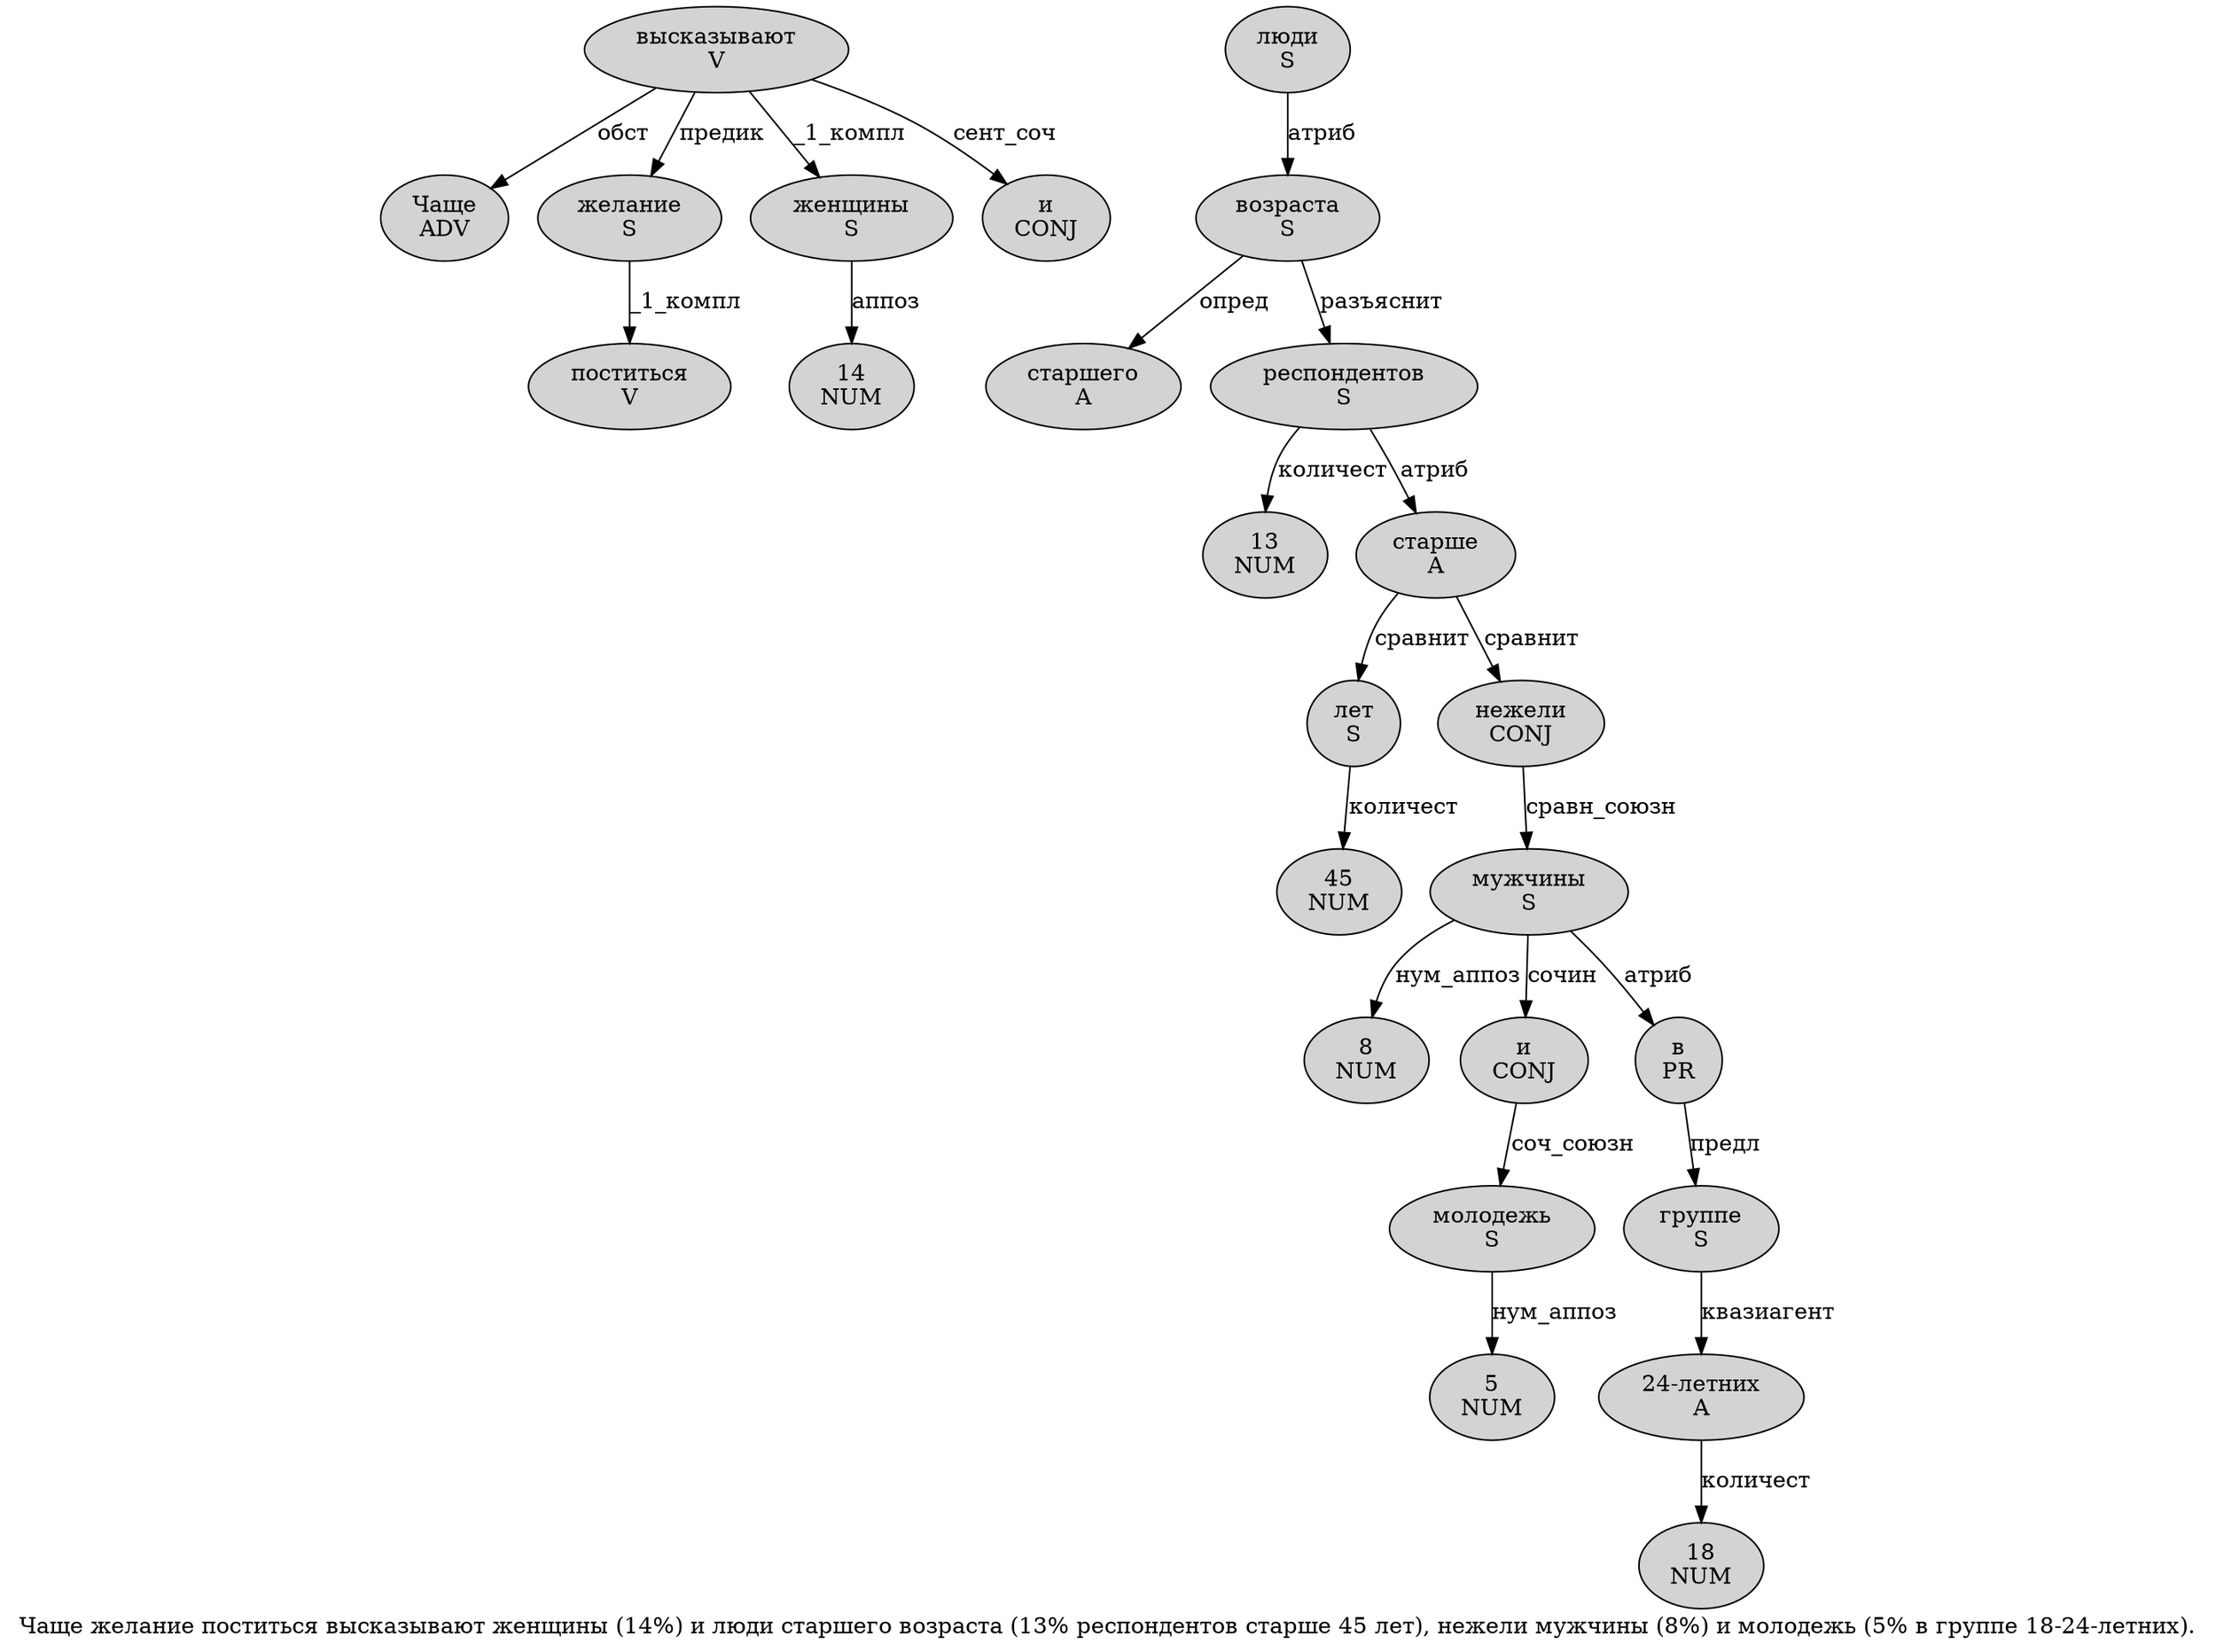 digraph SENTENCE_1627 {
	graph [label="Чаще желание поститься высказывают женщины (14%) и люди старшего возраста (13% респондентов старше 45 лет), нежели мужчины (8%) и молодежь (5% в группе 18-24-летних)."]
	node [style=filled]
		0 [label="Чаще
ADV" color="" fillcolor=lightgray penwidth=1 shape=ellipse]
		1 [label="желание
S" color="" fillcolor=lightgray penwidth=1 shape=ellipse]
		2 [label="поститься
V" color="" fillcolor=lightgray penwidth=1 shape=ellipse]
		3 [label="высказывают
V" color="" fillcolor=lightgray penwidth=1 shape=ellipse]
		4 [label="женщины
S" color="" fillcolor=lightgray penwidth=1 shape=ellipse]
		6 [label="14
NUM" color="" fillcolor=lightgray penwidth=1 shape=ellipse]
		9 [label="и
CONJ" color="" fillcolor=lightgray penwidth=1 shape=ellipse]
		10 [label="люди
S" color="" fillcolor=lightgray penwidth=1 shape=ellipse]
		11 [label="старшего
A" color="" fillcolor=lightgray penwidth=1 shape=ellipse]
		12 [label="возраста
S" color="" fillcolor=lightgray penwidth=1 shape=ellipse]
		14 [label="13
NUM" color="" fillcolor=lightgray penwidth=1 shape=ellipse]
		16 [label="респондентов
S" color="" fillcolor=lightgray penwidth=1 shape=ellipse]
		17 [label="старше
A" color="" fillcolor=lightgray penwidth=1 shape=ellipse]
		18 [label="45
NUM" color="" fillcolor=lightgray penwidth=1 shape=ellipse]
		19 [label="лет
S" color="" fillcolor=lightgray penwidth=1 shape=ellipse]
		22 [label="нежели
CONJ" color="" fillcolor=lightgray penwidth=1 shape=ellipse]
		23 [label="мужчины
S" color="" fillcolor=lightgray penwidth=1 shape=ellipse]
		25 [label="8
NUM" color="" fillcolor=lightgray penwidth=1 shape=ellipse]
		28 [label="и
CONJ" color="" fillcolor=lightgray penwidth=1 shape=ellipse]
		29 [label="молодежь
S" color="" fillcolor=lightgray penwidth=1 shape=ellipse]
		31 [label="5
NUM" color="" fillcolor=lightgray penwidth=1 shape=ellipse]
		33 [label="в
PR" color="" fillcolor=lightgray penwidth=1 shape=ellipse]
		34 [label="группе
S" color="" fillcolor=lightgray penwidth=1 shape=ellipse]
		35 [label="18
NUM" color="" fillcolor=lightgray penwidth=1 shape=ellipse]
		37 [label="24-летних
A" color="" fillcolor=lightgray penwidth=1 shape=ellipse]
			37 -> 35 [label="количест"]
			1 -> 2 [label="_1_компл"]
			28 -> 29 [label="соч_союзн"]
			10 -> 12 [label="атриб"]
			3 -> 0 [label="обст"]
			3 -> 1 [label="предик"]
			3 -> 4 [label="_1_компл"]
			3 -> 9 [label="сент_соч"]
			4 -> 6 [label="аппоз"]
			19 -> 18 [label="количест"]
			12 -> 11 [label="опред"]
			12 -> 16 [label="разъяснит"]
			16 -> 14 [label="количест"]
			16 -> 17 [label="атриб"]
			34 -> 37 [label="квазиагент"]
			17 -> 19 [label="сравнит"]
			17 -> 22 [label="сравнит"]
			22 -> 23 [label="сравн_союзн"]
			23 -> 25 [label="нум_аппоз"]
			23 -> 28 [label="сочин"]
			23 -> 33 [label="атриб"]
			33 -> 34 [label="предл"]
			29 -> 31 [label="нум_аппоз"]
}